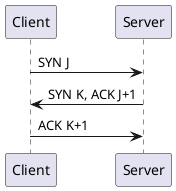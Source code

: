 @startuml

Client -> Server : SYN J

Server -> Client : SYN K, ACK J+1

Client -> Server : ACK K+1

@enduml